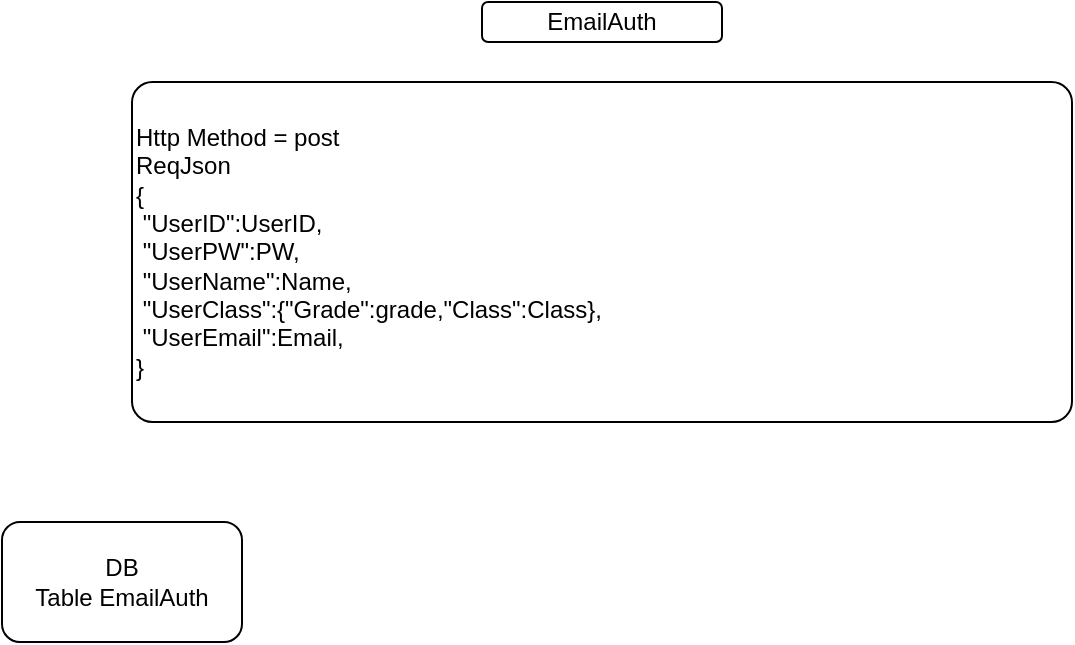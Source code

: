 <mxfile version="20.6.0" type="github">
  <diagram id="C5RBs43oDa-KdzZeNtuy" name="email-auth">
    <mxGraphModel dx="655" dy="363" grid="1" gridSize="10" guides="1" tooltips="1" connect="1" arrows="1" fold="1" page="1" pageScale="1" pageWidth="827" pageHeight="1169" math="0" shadow="0">
      <root>
        <mxCell id="WIyWlLk6GJQsqaUBKTNV-0" />
        <mxCell id="WIyWlLk6GJQsqaUBKTNV-1" parent="WIyWlLk6GJQsqaUBKTNV-0" />
        <mxCell id="WK2DGXOXgijf7yvvJERY-1" value="EmailAuth" style="rounded=1;whiteSpace=wrap;html=1;" vertex="1" parent="WIyWlLk6GJQsqaUBKTNV-1">
          <mxGeometry x="380" y="10" width="120" height="20" as="geometry" />
        </mxCell>
        <mxCell id="WK2DGXOXgijf7yvvJERY-2" value="Http Method = post&lt;br&gt;ReqJson&lt;br&gt;{&lt;br&gt;&lt;div style=&quot;&quot;&gt;&lt;span style=&quot;background-color: initial;&quot;&gt;&lt;span style=&quot;white-space: pre;&quot;&gt;	&lt;/span&gt;&quot;UserID&quot;:UserID,&lt;/span&gt;&lt;/div&gt;&lt;div style=&quot;&quot;&gt;&lt;span style=&quot;background-color: initial;&quot;&gt;&lt;span style=&quot;white-space: pre;&quot;&gt;	&lt;/span&gt;&quot;UserPW&quot;:PW,&lt;br&gt;&lt;/span&gt;&lt;/div&gt;&lt;div style=&quot;&quot;&gt;&lt;span style=&quot;background-color: initial;&quot;&gt;&lt;span style=&quot;white-space: pre;&quot;&gt;	&lt;/span&gt;&quot;UserName&quot;:Name,&lt;br&gt;&lt;/span&gt;&lt;/div&gt;&lt;div style=&quot;&quot;&gt;&lt;span style=&quot;background-color: initial;&quot;&gt;&lt;span style=&quot;white-space: pre;&quot;&gt;	&lt;/span&gt;&quot;UserClass&quot;:{&quot;Grade&quot;:grade,&quot;Class&quot;:Class},&lt;br&gt;&lt;/span&gt;&lt;/div&gt;&lt;div style=&quot;&quot;&gt;&lt;span style=&quot;background-color: initial;&quot;&gt;&lt;span style=&quot;white-space: pre;&quot;&gt;	&lt;/span&gt;&quot;UserEmail&quot;:Email,&lt;br&gt;&lt;/span&gt;&lt;/div&gt;&lt;div style=&quot;&quot;&gt;&lt;span style=&quot;background-color: initial;&quot;&gt;}&lt;/span&gt;&lt;/div&gt;" style="rounded=1;whiteSpace=wrap;html=1;align=left;arcSize=6;" vertex="1" parent="WIyWlLk6GJQsqaUBKTNV-1">
          <mxGeometry x="205" y="50" width="470" height="170" as="geometry" />
        </mxCell>
        <mxCell id="WK2DGXOXgijf7yvvJERY-3" value="DB&lt;br&gt;Table EmailAuth" style="rounded=1;whiteSpace=wrap;html=1;" vertex="1" parent="WIyWlLk6GJQsqaUBKTNV-1">
          <mxGeometry x="140" y="270" width="120" height="60" as="geometry" />
        </mxCell>
      </root>
    </mxGraphModel>
  </diagram>
</mxfile>
